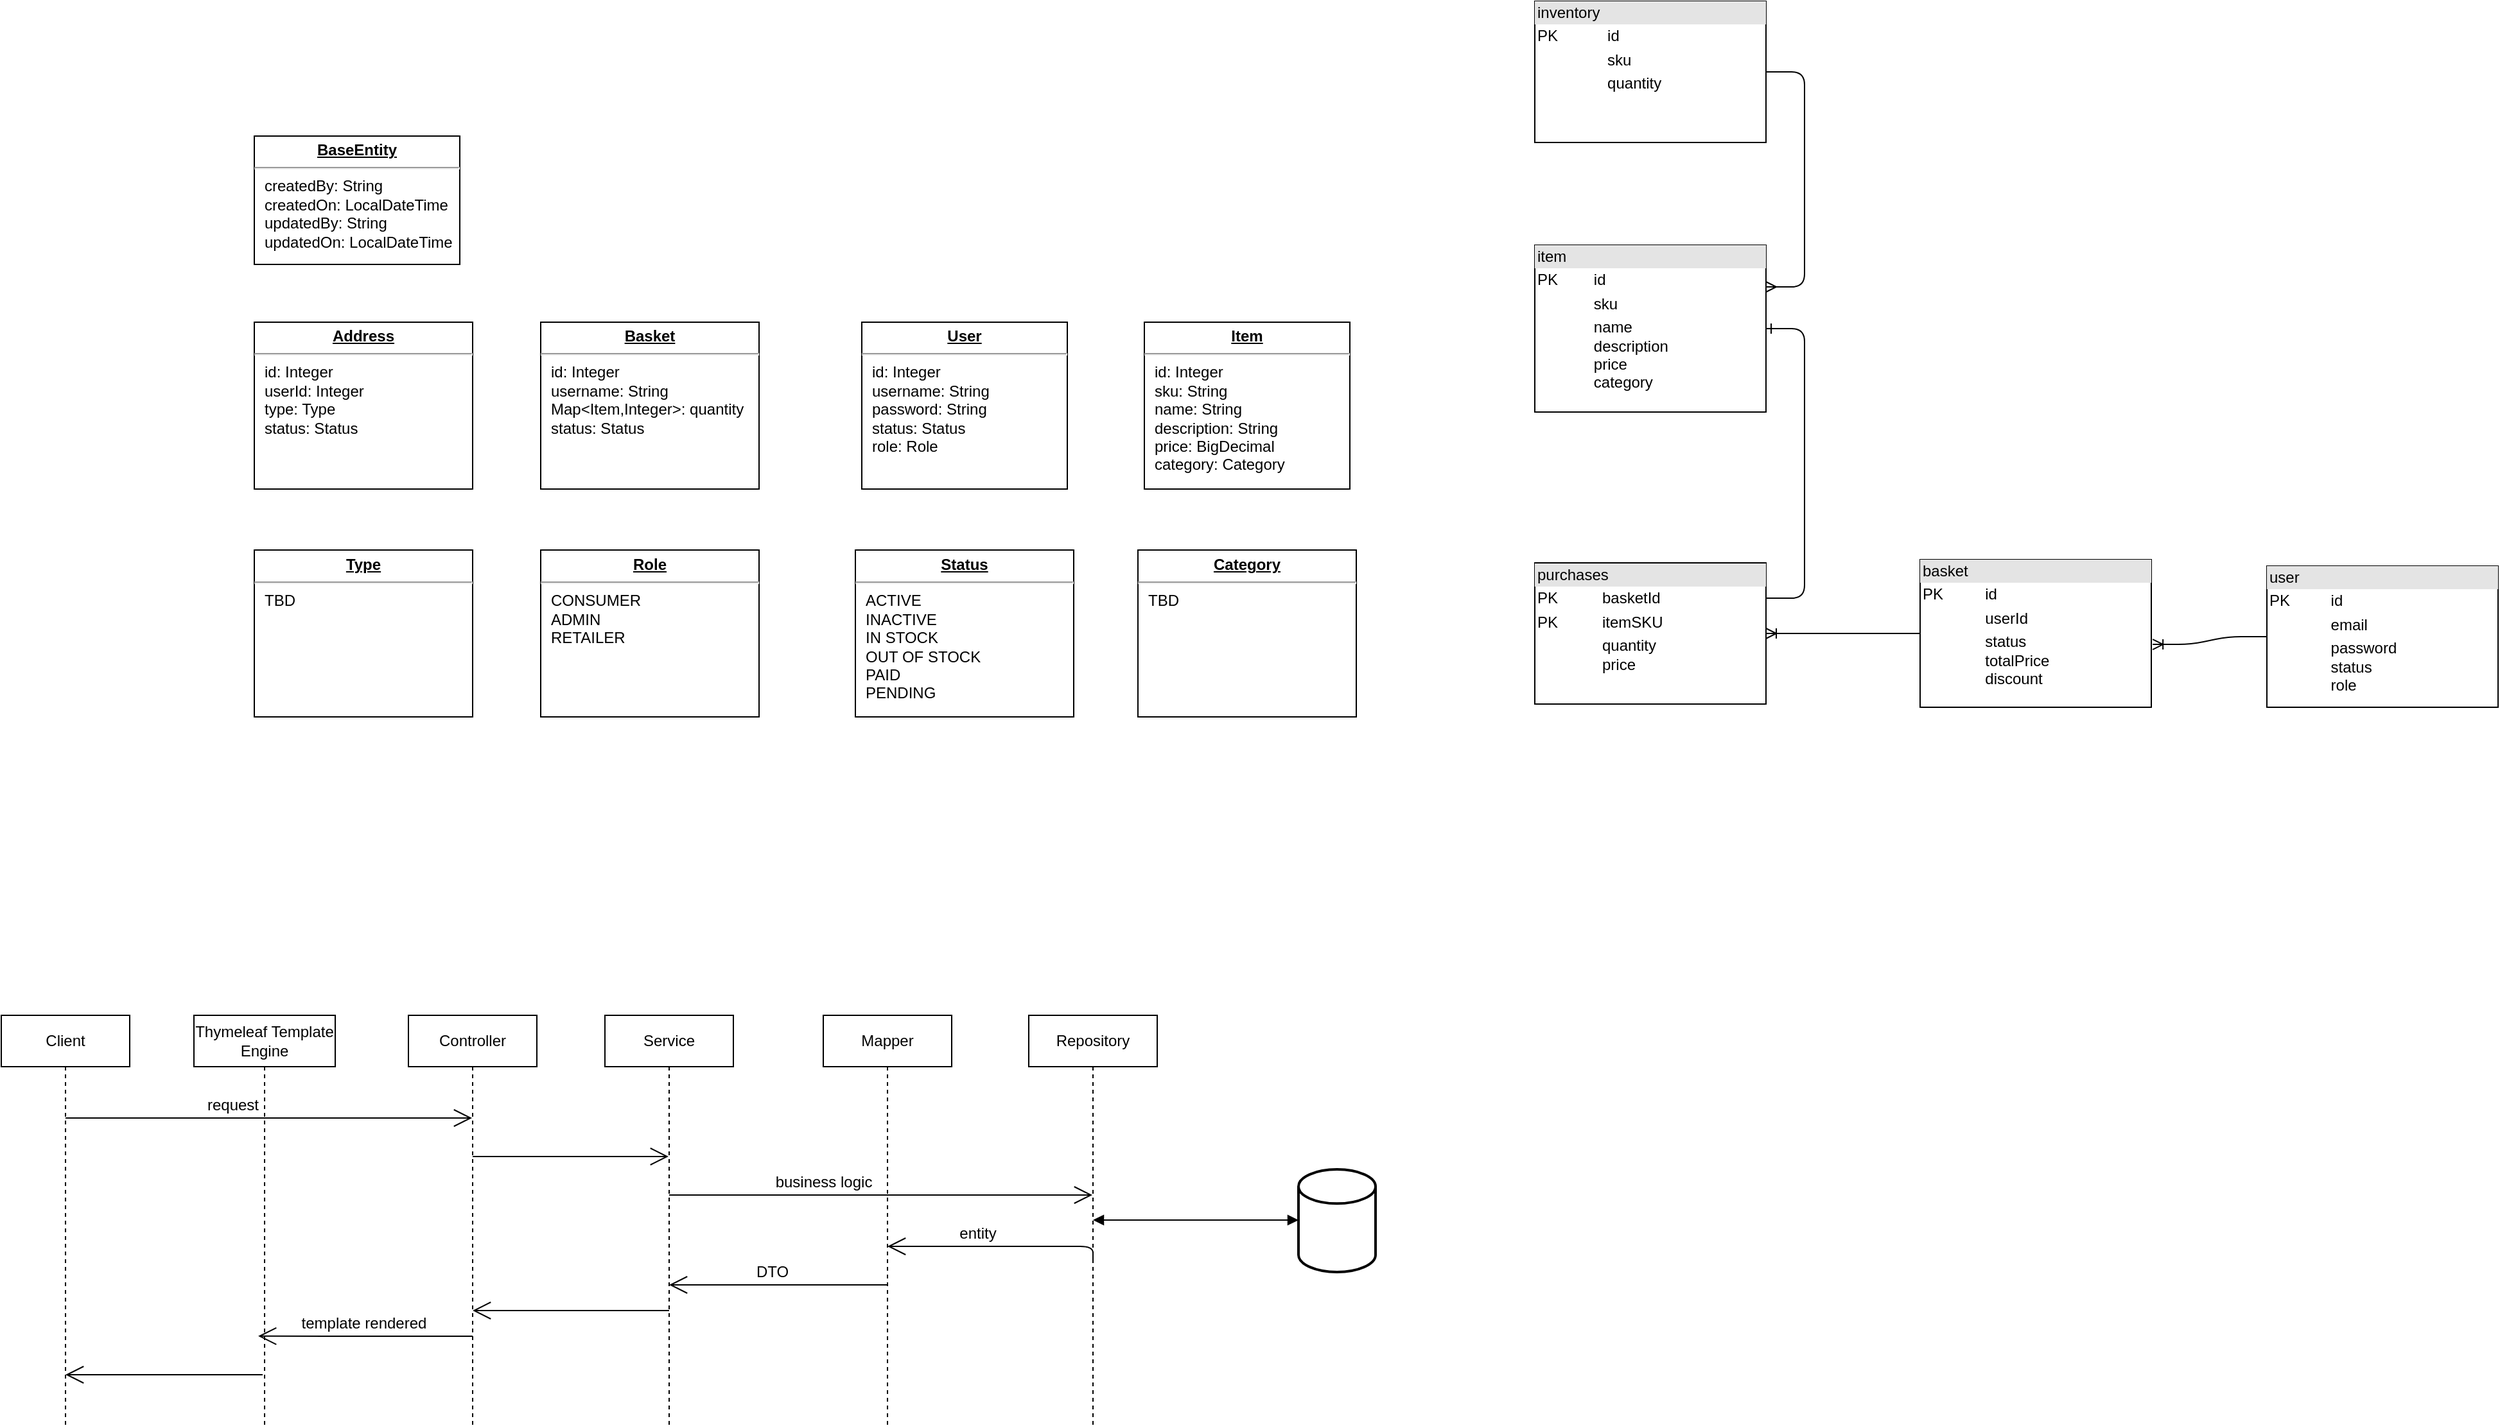 <mxfile version="14.1.2" type="device"><diagram id="gGvmX-q0OHg2iRTiN_Ap" name="Page-1"><mxGraphModel dx="1865" dy="580" grid="1" gridSize="10" guides="1" tooltips="1" connect="1" arrows="1" fold="1" page="1" pageScale="1" pageWidth="827" pageHeight="1169" math="0" shadow="0"><root><mxCell id="0"/><mxCell id="1" parent="0"/><mxCell id="LbV1R4gpHXZ1l2YgTZac-8" value="&lt;div style=&quot;box-sizing: border-box ; width: 100% ; background: #e4e4e4 ; padding: 2px&quot;&gt;item&lt;/div&gt;&lt;table style=&quot;width: 100% ; font-size: 1em&quot; cellpadding=&quot;2&quot; cellspacing=&quot;0&quot;&gt;&lt;tbody&gt;&lt;tr&gt;&lt;td&gt;PK&lt;/td&gt;&lt;td&gt;id&lt;/td&gt;&lt;/tr&gt;&lt;tr&gt;&lt;td&gt;&lt;br&gt;&lt;/td&gt;&lt;td&gt;sku&lt;/td&gt;&lt;/tr&gt;&lt;tr&gt;&lt;td&gt;&lt;/td&gt;&lt;td&gt;name&lt;br&gt;description&lt;br&gt;price&lt;br&gt;category&lt;/td&gt;&lt;/tr&gt;&lt;/tbody&gt;&lt;/table&gt;" style="verticalAlign=top;align=left;overflow=fill;html=1;" parent="1" vertex="1"><mxGeometry x="414" y="400" width="180" height="130" as="geometry"/></mxCell><mxCell id="LbV1R4gpHXZ1l2YgTZac-9" value="&lt;p style=&quot;margin: 0px ; margin-top: 4px ; text-align: center ; text-decoration: underline&quot;&gt;&lt;b&gt;BaseEntity&lt;/b&gt;&lt;/p&gt;&lt;hr&gt;&lt;p style=&quot;margin: 0px ; margin-left: 8px&quot;&gt;createdBy: String&lt;/p&gt;&lt;p style=&quot;margin: 0px ; margin-left: 8px&quot;&gt;createdOn: LocalDateTime&lt;/p&gt;&lt;p style=&quot;margin: 0px ; margin-left: 8px&quot;&gt;updatedBy: String&lt;/p&gt;&lt;p style=&quot;margin: 0px ; margin-left: 8px&quot;&gt;updatedOn: LocalDateTime&amp;nbsp;&lt;/p&gt;" style="verticalAlign=top;align=left;overflow=fill;fontSize=12;fontFamily=Helvetica;html=1;" parent="1" vertex="1"><mxGeometry x="-583" y="315" width="160" height="100" as="geometry"/></mxCell><mxCell id="LbV1R4gpHXZ1l2YgTZac-10" value="&lt;p style=&quot;margin: 0px ; margin-top: 4px ; text-align: center ; text-decoration: underline&quot;&gt;&lt;b&gt;Item&lt;/b&gt;&lt;/p&gt;&lt;hr&gt;&lt;p style=&quot;margin: 0px ; margin-left: 8px&quot;&gt;&lt;span&gt;id: Integer&lt;/span&gt;&lt;/p&gt;&lt;p style=&quot;margin: 0px ; margin-left: 8px&quot;&gt;sku: String&lt;/p&gt;&lt;p style=&quot;margin: 0px ; margin-left: 8px&quot;&gt;name: String&lt;/p&gt;&lt;p style=&quot;margin: 0px ; margin-left: 8px&quot;&gt;description: String&lt;/p&gt;&lt;p style=&quot;margin: 0px ; margin-left: 8px&quot;&gt;price: BigDecimal&lt;/p&gt;&lt;p style=&quot;margin: 0px ; margin-left: 8px&quot;&gt;category: Category&lt;/p&gt;" style="verticalAlign=top;align=left;overflow=fill;fontSize=12;fontFamily=Helvetica;html=1;" parent="1" vertex="1"><mxGeometry x="110" y="460" width="160" height="130" as="geometry"/></mxCell><mxCell id="LbV1R4gpHXZ1l2YgTZac-11" value="&lt;p style=&quot;margin: 0px ; margin-top: 4px ; text-align: center ; text-decoration: underline&quot;&gt;&lt;b&gt;User&lt;/b&gt;&lt;/p&gt;&lt;hr&gt;&lt;p style=&quot;margin: 0px ; margin-left: 8px&quot;&gt;&lt;span&gt;id: Integer&lt;/span&gt;&lt;/p&gt;&lt;p style=&quot;margin: 0px ; margin-left: 8px&quot;&gt;username: String&lt;/p&gt;&lt;p style=&quot;margin: 0px ; margin-left: 8px&quot;&gt;password: String&lt;/p&gt;&lt;p style=&quot;margin: 0px ; margin-left: 8px&quot;&gt;status: Status&lt;/p&gt;&lt;p style=&quot;margin: 0px ; margin-left: 8px&quot;&gt;role: Role&lt;/p&gt;" style="verticalAlign=top;align=left;overflow=fill;fontSize=12;fontFamily=Helvetica;html=1;" parent="1" vertex="1"><mxGeometry x="-110" y="460" width="160" height="130" as="geometry"/></mxCell><mxCell id="LbV1R4gpHXZ1l2YgTZac-12" value="&lt;p style=&quot;margin: 0px ; margin-top: 4px ; text-align: center ; text-decoration: underline&quot;&gt;&lt;b&gt;Basket&lt;/b&gt;&lt;/p&gt;&lt;hr&gt;&lt;p style=&quot;margin: 0px ; margin-left: 8px&quot;&gt;&lt;span&gt;id: Integer&lt;/span&gt;&lt;/p&gt;&lt;p style=&quot;margin: 0px ; margin-left: 8px&quot;&gt;username: String&lt;/p&gt;&lt;p style=&quot;margin: 0px ; margin-left: 8px&quot;&gt;Map&amp;lt;Item,Integer&amp;gt;: quantity&lt;/p&gt;&lt;p style=&quot;margin: 0px ; margin-left: 8px&quot;&gt;status: Status&lt;/p&gt;" style="verticalAlign=top;align=left;overflow=fill;fontSize=12;fontFamily=Helvetica;html=1;" parent="1" vertex="1"><mxGeometry x="-360" y="460" width="170" height="130" as="geometry"/></mxCell><mxCell id="LbV1R4gpHXZ1l2YgTZac-13" value="&lt;p style=&quot;margin: 0px ; margin-top: 4px ; text-align: center ; text-decoration: underline&quot;&gt;&lt;b&gt;Role&lt;/b&gt;&lt;/p&gt;&lt;hr&gt;&lt;p style=&quot;margin: 0px ; margin-left: 8px&quot;&gt;CONSUMER&lt;/p&gt;&lt;p style=&quot;margin: 0px ; margin-left: 8px&quot;&gt;ADMIN&lt;/p&gt;&lt;p style=&quot;margin: 0px ; margin-left: 8px&quot;&gt;RETAILER&lt;/p&gt;" style="verticalAlign=top;align=left;overflow=fill;fontSize=12;fontFamily=Helvetica;html=1;" parent="1" vertex="1"><mxGeometry x="-360" y="637.5" width="170" height="130" as="geometry"/></mxCell><mxCell id="LbV1R4gpHXZ1l2YgTZac-14" value="&lt;p style=&quot;margin: 0px ; margin-top: 4px ; text-align: center ; text-decoration: underline&quot;&gt;&lt;b&gt;Status&lt;/b&gt;&lt;/p&gt;&lt;hr&gt;&lt;p style=&quot;margin: 0px ; margin-left: 8px&quot;&gt;ACTIVE&lt;/p&gt;&lt;p style=&quot;margin: 0px ; margin-left: 8px&quot;&gt;INACTIVE&lt;/p&gt;&lt;p style=&quot;margin: 0px ; margin-left: 8px&quot;&gt;IN STOCK&lt;/p&gt;&lt;p style=&quot;margin: 0px ; margin-left: 8px&quot;&gt;OUT OF STOCK&lt;/p&gt;&lt;p style=&quot;margin: 0px ; margin-left: 8px&quot;&gt;PAID&lt;/p&gt;&lt;p style=&quot;margin: 0px ; margin-left: 8px&quot;&gt;PENDING&lt;/p&gt;" style="verticalAlign=top;align=left;overflow=fill;fontSize=12;fontFamily=Helvetica;html=1;" parent="1" vertex="1"><mxGeometry x="-115" y="637.5" width="170" height="130" as="geometry"/></mxCell><mxCell id="LbV1R4gpHXZ1l2YgTZac-15" value="&lt;p style=&quot;margin: 0px ; margin-top: 4px ; text-align: center ; text-decoration: underline&quot;&gt;&lt;b&gt;Category&lt;/b&gt;&lt;/p&gt;&lt;hr&gt;&lt;p style=&quot;margin: 0px ; margin-left: 8px&quot;&gt;TBD&lt;/p&gt;" style="verticalAlign=top;align=left;overflow=fill;fontSize=12;fontFamily=Helvetica;html=1;" parent="1" vertex="1"><mxGeometry x="105" y="637.5" width="170" height="130" as="geometry"/></mxCell><mxCell id="LbV1R4gpHXZ1l2YgTZac-16" value="&lt;div style=&quot;box-sizing: border-box ; width: 100% ; background: #e4e4e4 ; padding: 2px&quot;&gt;user&lt;/div&gt;&lt;table style=&quot;width: 100% ; font-size: 1em&quot; cellpadding=&quot;2&quot; cellspacing=&quot;0&quot;&gt;&lt;tbody&gt;&lt;tr&gt;&lt;td&gt;PK&lt;/td&gt;&lt;td&gt;id&lt;/td&gt;&lt;/tr&gt;&lt;tr&gt;&lt;td&gt;&lt;br&gt;&lt;/td&gt;&lt;td&gt;email&lt;/td&gt;&lt;/tr&gt;&lt;tr&gt;&lt;td&gt;&lt;/td&gt;&lt;td&gt;password&lt;br&gt;status&lt;br&gt;role&lt;br&gt;&lt;/td&gt;&lt;/tr&gt;&lt;/tbody&gt;&lt;/table&gt;" style="verticalAlign=top;align=left;overflow=fill;html=1;" parent="1" vertex="1"><mxGeometry x="984" y="650" width="180" height="110" as="geometry"/></mxCell><mxCell id="LbV1R4gpHXZ1l2YgTZac-17" value="&lt;p style=&quot;margin: 0px ; margin-top: 4px ; text-align: center ; text-decoration: underline&quot;&gt;&lt;b&gt;Address&lt;/b&gt;&lt;/p&gt;&lt;hr&gt;&lt;p style=&quot;margin: 0px ; margin-left: 8px&quot;&gt;&lt;span&gt;id: Integer&lt;/span&gt;&lt;/p&gt;&lt;p style=&quot;margin: 0px ; margin-left: 8px&quot;&gt;userId: Integer&lt;/p&gt;&lt;p style=&quot;margin: 0px ; margin-left: 8px&quot;&gt;type: Type&lt;/p&gt;&lt;p style=&quot;margin: 0px ; margin-left: 8px&quot;&gt;status: Status&lt;/p&gt;" style="verticalAlign=top;align=left;overflow=fill;fontSize=12;fontFamily=Helvetica;html=1;" parent="1" vertex="1"><mxGeometry x="-583" y="460" width="170" height="130" as="geometry"/></mxCell><mxCell id="LbV1R4gpHXZ1l2YgTZac-18" value="&lt;p style=&quot;margin: 0px ; margin-top: 4px ; text-align: center ; text-decoration: underline&quot;&gt;&lt;b&gt;Type&lt;/b&gt;&lt;/p&gt;&lt;hr&gt;&lt;p style=&quot;margin: 0px ; margin-left: 8px&quot;&gt;TBD&lt;/p&gt;" style="verticalAlign=top;align=left;overflow=fill;fontSize=12;fontFamily=Helvetica;html=1;" parent="1" vertex="1"><mxGeometry x="-583" y="637.5" width="170" height="130" as="geometry"/></mxCell><mxCell id="LbV1R4gpHXZ1l2YgTZac-19" value="&lt;div style=&quot;box-sizing: border-box ; width: 100% ; background: #e4e4e4 ; padding: 2px&quot;&gt;basket&lt;/div&gt;&lt;table style=&quot;width: 100% ; font-size: 1em&quot; cellpadding=&quot;2&quot; cellspacing=&quot;0&quot;&gt;&lt;tbody&gt;&lt;tr&gt;&lt;td&gt;PK&lt;/td&gt;&lt;td&gt;id&lt;/td&gt;&lt;/tr&gt;&lt;tr&gt;&lt;td&gt;&lt;br&gt;&lt;/td&gt;&lt;td&gt;userId&lt;/td&gt;&lt;/tr&gt;&lt;tr&gt;&lt;td&gt;&lt;/td&gt;&lt;td&gt;status&lt;br&gt;totalPrice&lt;br&gt;discount&lt;br&gt;&lt;br&gt;&lt;/td&gt;&lt;/tr&gt;&lt;/tbody&gt;&lt;/table&gt;" style="verticalAlign=top;align=left;overflow=fill;html=1;" parent="1" vertex="1"><mxGeometry x="714" y="645" width="180" height="115" as="geometry"/></mxCell><mxCell id="LbV1R4gpHXZ1l2YgTZac-21" value="&lt;div style=&quot;box-sizing: border-box ; width: 100% ; background: #e4e4e4 ; padding: 2px&quot;&gt;purchases&lt;/div&gt;&lt;table style=&quot;width: 100% ; font-size: 1em&quot; cellpadding=&quot;2&quot; cellspacing=&quot;0&quot;&gt;&lt;tbody&gt;&lt;tr&gt;&lt;td&gt;PK&lt;/td&gt;&lt;td&gt;basketId&lt;/td&gt;&lt;/tr&gt;&lt;tr&gt;&lt;td&gt;PK&lt;/td&gt;&lt;td&gt;itemSKU&lt;/td&gt;&lt;/tr&gt;&lt;tr&gt;&lt;td&gt;&lt;/td&gt;&lt;td&gt;quantity&lt;br&gt;price&lt;br&gt;&lt;br&gt;&lt;/td&gt;&lt;/tr&gt;&lt;/tbody&gt;&lt;/table&gt;" style="verticalAlign=top;align=left;overflow=fill;html=1;" parent="1" vertex="1"><mxGeometry x="414" y="647.5" width="180" height="110" as="geometry"/></mxCell><mxCell id="LbV1R4gpHXZ1l2YgTZac-23" value="" style="edgeStyle=entityRelationEdgeStyle;fontSize=12;html=1;endArrow=ERoneToMany;entryX=1;entryY=0.5;entryDx=0;entryDy=0;exitX=0;exitY=0.5;exitDx=0;exitDy=0;" parent="1" source="LbV1R4gpHXZ1l2YgTZac-19" target="LbV1R4gpHXZ1l2YgTZac-21" edge="1"><mxGeometry width="100" height="100" relative="1" as="geometry"><mxPoint x="564" y="930" as="sourcePoint"/><mxPoint x="664" y="830" as="targetPoint"/></mxGeometry></mxCell><mxCell id="LbV1R4gpHXZ1l2YgTZac-24" value="" style="edgeStyle=entityRelationEdgeStyle;fontSize=12;html=1;endArrow=ERoneToMany;entryX=1.006;entryY=0.574;entryDx=0;entryDy=0;entryPerimeter=0;" parent="1" source="LbV1R4gpHXZ1l2YgTZac-16" target="LbV1R4gpHXZ1l2YgTZac-19" edge="1"><mxGeometry width="100" height="100" relative="1" as="geometry"><mxPoint x="1194" y="680" as="sourcePoint"/><mxPoint x="1294" y="580" as="targetPoint"/></mxGeometry></mxCell><mxCell id="LbV1R4gpHXZ1l2YgTZac-25" value="" style="edgeStyle=entityRelationEdgeStyle;fontSize=12;html=1;endArrow=ERone;endFill=1;exitX=1;exitY=0.25;exitDx=0;exitDy=0;entryX=1;entryY=0.5;entryDx=0;entryDy=0;" parent="1" source="LbV1R4gpHXZ1l2YgTZac-21" target="LbV1R4gpHXZ1l2YgTZac-8" edge="1"><mxGeometry width="100" height="100" relative="1" as="geometry"><mxPoint x="464" y="660" as="sourcePoint"/><mxPoint x="564" y="560" as="targetPoint"/></mxGeometry></mxCell><mxCell id="LbV1R4gpHXZ1l2YgTZac-27" value="&lt;div style=&quot;box-sizing: border-box ; width: 100% ; background: #e4e4e4 ; padding: 2px&quot;&gt;inventory&lt;/div&gt;&lt;table style=&quot;width: 100% ; font-size: 1em&quot; cellpadding=&quot;2&quot; cellspacing=&quot;0&quot;&gt;&lt;tbody&gt;&lt;tr&gt;&lt;td&gt;PK&lt;/td&gt;&lt;td&gt;id&lt;/td&gt;&lt;/tr&gt;&lt;tr&gt;&lt;td&gt;&lt;br&gt;&lt;/td&gt;&lt;td&gt;sku&lt;/td&gt;&lt;/tr&gt;&lt;tr&gt;&lt;td&gt;&lt;/td&gt;&lt;td&gt;quantity&lt;/td&gt;&lt;/tr&gt;&lt;/tbody&gt;&lt;/table&gt;" style="verticalAlign=top;align=left;overflow=fill;html=1;" parent="1" vertex="1"><mxGeometry x="414" y="210" width="180" height="110" as="geometry"/></mxCell><mxCell id="LbV1R4gpHXZ1l2YgTZac-28" value="" style="edgeStyle=entityRelationEdgeStyle;fontSize=12;html=1;endArrow=ERmany;exitX=1;exitY=0.5;exitDx=0;exitDy=0;entryX=1;entryY=0.25;entryDx=0;entryDy=0;" parent="1" source="LbV1R4gpHXZ1l2YgTZac-27" target="LbV1R4gpHXZ1l2YgTZac-8" edge="1"><mxGeometry width="100" height="100" relative="1" as="geometry"><mxPoint x="704" y="380" as="sourcePoint"/><mxPoint x="804" y="280" as="targetPoint"/></mxGeometry></mxCell><mxCell id="NC0PTt7P3GAh2jtbSR-k-1" value="Client" style="shape=umlLifeline;perimeter=lifelinePerimeter;whiteSpace=wrap;html=1;container=1;collapsible=0;recursiveResize=0;outlineConnect=0;" vertex="1" parent="1"><mxGeometry x="-780" y="1000" width="100" height="320" as="geometry"/></mxCell><mxCell id="NC0PTt7P3GAh2jtbSR-k-2" value="Controller" style="shape=umlLifeline;perimeter=lifelinePerimeter;whiteSpace=wrap;html=1;container=1;collapsible=0;recursiveResize=0;outlineConnect=0;" vertex="1" parent="1"><mxGeometry x="-463" y="1000" width="100" height="320" as="geometry"/></mxCell><mxCell id="NC0PTt7P3GAh2jtbSR-k-3" value="Service" style="shape=umlLifeline;perimeter=lifelinePerimeter;whiteSpace=wrap;html=1;container=1;collapsible=0;recursiveResize=0;outlineConnect=0;" vertex="1" parent="1"><mxGeometry x="-310" y="1000" width="100" height="320" as="geometry"/></mxCell><mxCell id="NC0PTt7P3GAh2jtbSR-k-4" value="Repository" style="shape=umlLifeline;perimeter=lifelinePerimeter;whiteSpace=wrap;html=1;container=1;collapsible=0;recursiveResize=0;outlineConnect=0;" vertex="1" parent="1"><mxGeometry x="20" y="1000" width="100" height="320" as="geometry"/></mxCell><mxCell id="NC0PTt7P3GAh2jtbSR-k-20" value="" style="endArrow=block;startArrow=block;endFill=1;startFill=1;html=1;" edge="1" parent="NC0PTt7P3GAh2jtbSR-k-4"><mxGeometry width="160" relative="1" as="geometry"><mxPoint x="50" y="159.5" as="sourcePoint"/><mxPoint x="210" y="159.5" as="targetPoint"/></mxGeometry></mxCell><mxCell id="NC0PTt7P3GAh2jtbSR-k-5" value="" style="strokeWidth=2;html=1;shape=mxgraph.flowchart.database;whiteSpace=wrap;" vertex="1" parent="1"><mxGeometry x="230" y="1120" width="60" height="80" as="geometry"/></mxCell><mxCell id="NC0PTt7P3GAh2jtbSR-k-6" value="Mapper" style="shape=umlLifeline;perimeter=lifelinePerimeter;whiteSpace=wrap;html=1;container=1;collapsible=0;recursiveResize=0;outlineConnect=0;" vertex="1" parent="1"><mxGeometry x="-140" y="1000" width="100" height="320" as="geometry"/></mxCell><mxCell id="NC0PTt7P3GAh2jtbSR-k-7" value="" style="endArrow=open;endFill=1;endSize=12;html=1;" edge="1" parent="1" source="NC0PTt7P3GAh2jtbSR-k-1" target="NC0PTt7P3GAh2jtbSR-k-2"><mxGeometry width="160" relative="1" as="geometry"><mxPoint x="-670" y="1090" as="sourcePoint"/><mxPoint x="-510" y="1090" as="targetPoint"/><Array as="points"><mxPoint x="-570" y="1080"/></Array></mxGeometry></mxCell><mxCell id="NC0PTt7P3GAh2jtbSR-k-8" value="" style="endArrow=open;endFill=1;endSize=12;html=1;" edge="1" parent="1" source="NC0PTt7P3GAh2jtbSR-k-2" target="NC0PTt7P3GAh2jtbSR-k-3"><mxGeometry width="160" relative="1" as="geometry"><mxPoint x="-680.5" y="1090" as="sourcePoint"/><mxPoint x="-463.5" y="1090" as="targetPoint"/><Array as="points"><mxPoint x="-370" y="1110"/></Array></mxGeometry></mxCell><mxCell id="NC0PTt7P3GAh2jtbSR-k-9" value="Thymeleaf Template Engine" style="shape=umlLifeline;perimeter=lifelinePerimeter;whiteSpace=wrap;html=1;container=1;collapsible=0;recursiveResize=0;outlineConnect=0;" vertex="1" parent="1"><mxGeometry x="-630" y="1000" width="110" height="320" as="geometry"/></mxCell><mxCell id="NC0PTt7P3GAh2jtbSR-k-10" value="" style="endArrow=open;endFill=1;endSize=12;html=1;" edge="1" parent="1" source="NC0PTt7P3GAh2jtbSR-k-3" target="NC0PTt7P3GAh2jtbSR-k-4"><mxGeometry width="160" relative="1" as="geometry"><mxPoint x="-250" y="1120" as="sourcePoint"/><mxPoint x="-250.5" y="1120" as="targetPoint"/><Array as="points"><mxPoint x="-260" y="1140"/><mxPoint x="-100" y="1140"/></Array></mxGeometry></mxCell><mxCell id="NC0PTt7P3GAh2jtbSR-k-12" value="" style="endArrow=open;endFill=1;endSize=12;html=1;" edge="1" parent="1" source="NC0PTt7P3GAh2jtbSR-k-4" target="NC0PTt7P3GAh2jtbSR-k-6"><mxGeometry width="160" relative="1" as="geometry"><mxPoint x="79.5" y="1170" as="sourcePoint"/><mxPoint x="240" y="1170" as="targetPoint"/><Array as="points"><mxPoint x="70" y="1190"/><mxPoint x="70" y="1180"/></Array></mxGeometry></mxCell><mxCell id="NC0PTt7P3GAh2jtbSR-k-14" value="" style="endArrow=open;endFill=1;endSize=12;html=1;" edge="1" parent="1" source="NC0PTt7P3GAh2jtbSR-k-6" target="NC0PTt7P3GAh2jtbSR-k-3"><mxGeometry width="160" relative="1" as="geometry"><mxPoint x="-270" y="1250" as="sourcePoint"/><mxPoint x="-110" y="1250" as="targetPoint"/><Array as="points"><mxPoint x="-170" y="1210"/></Array></mxGeometry></mxCell><mxCell id="NC0PTt7P3GAh2jtbSR-k-15" value="" style="endArrow=open;endFill=1;endSize=12;html=1;" edge="1" parent="1" target="NC0PTt7P3GAh2jtbSR-k-2"><mxGeometry width="160" relative="1" as="geometry"><mxPoint x="-260" y="1230" as="sourcePoint"/><mxPoint x="-410" y="1230" as="targetPoint"/><Array as="points"><mxPoint x="-339.5" y="1230"/></Array></mxGeometry></mxCell><mxCell id="NC0PTt7P3GAh2jtbSR-k-16" value="" style="endArrow=open;endFill=1;endSize=12;html=1;entryX=0.455;entryY=0.781;entryDx=0;entryDy=0;entryPerimeter=0;" edge="1" parent="1" target="NC0PTt7P3GAh2jtbSR-k-9"><mxGeometry width="160" relative="1" as="geometry"><mxPoint x="-413" y="1250" as="sourcePoint"/><mxPoint x="-566.5" y="1250" as="targetPoint"/><Array as="points"><mxPoint x="-492.5" y="1250"/></Array></mxGeometry></mxCell><mxCell id="NC0PTt7P3GAh2jtbSR-k-17" value="" style="endArrow=open;endFill=1;endSize=12;html=1;" edge="1" parent="1"><mxGeometry width="160" relative="1" as="geometry"><mxPoint x="-576.5" y="1280" as="sourcePoint"/><mxPoint x="-730" y="1280" as="targetPoint"/><Array as="points"><mxPoint x="-656" y="1280"/></Array></mxGeometry></mxCell><mxCell id="NC0PTt7P3GAh2jtbSR-k-18" value="request" style="text;html=1;align=center;verticalAlign=middle;resizable=0;points=[];autosize=1;" vertex="1" parent="1"><mxGeometry x="-630" y="1060" width="60" height="20" as="geometry"/></mxCell><mxCell id="NC0PTt7P3GAh2jtbSR-k-19" value="business logic" style="text;html=1;align=center;verticalAlign=middle;resizable=0;points=[];autosize=1;" vertex="1" parent="1"><mxGeometry x="-185" y="1120" width="90" height="20" as="geometry"/></mxCell><mxCell id="NC0PTt7P3GAh2jtbSR-k-21" value="entity" style="text;html=1;align=center;verticalAlign=middle;resizable=0;points=[];autosize=1;" vertex="1" parent="1"><mxGeometry x="-40" y="1160" width="40" height="20" as="geometry"/></mxCell><mxCell id="NC0PTt7P3GAh2jtbSR-k-22" value="DTO" style="text;html=1;align=center;verticalAlign=middle;resizable=0;points=[];autosize=1;" vertex="1" parent="1"><mxGeometry x="-200" y="1190" width="40" height="20" as="geometry"/></mxCell><mxCell id="NC0PTt7P3GAh2jtbSR-k-23" value="template rendered" style="text;html=1;align=center;verticalAlign=middle;resizable=0;points=[];autosize=1;" vertex="1" parent="1"><mxGeometry x="-553" y="1230" width="110" height="20" as="geometry"/></mxCell></root></mxGraphModel></diagram></mxfile>